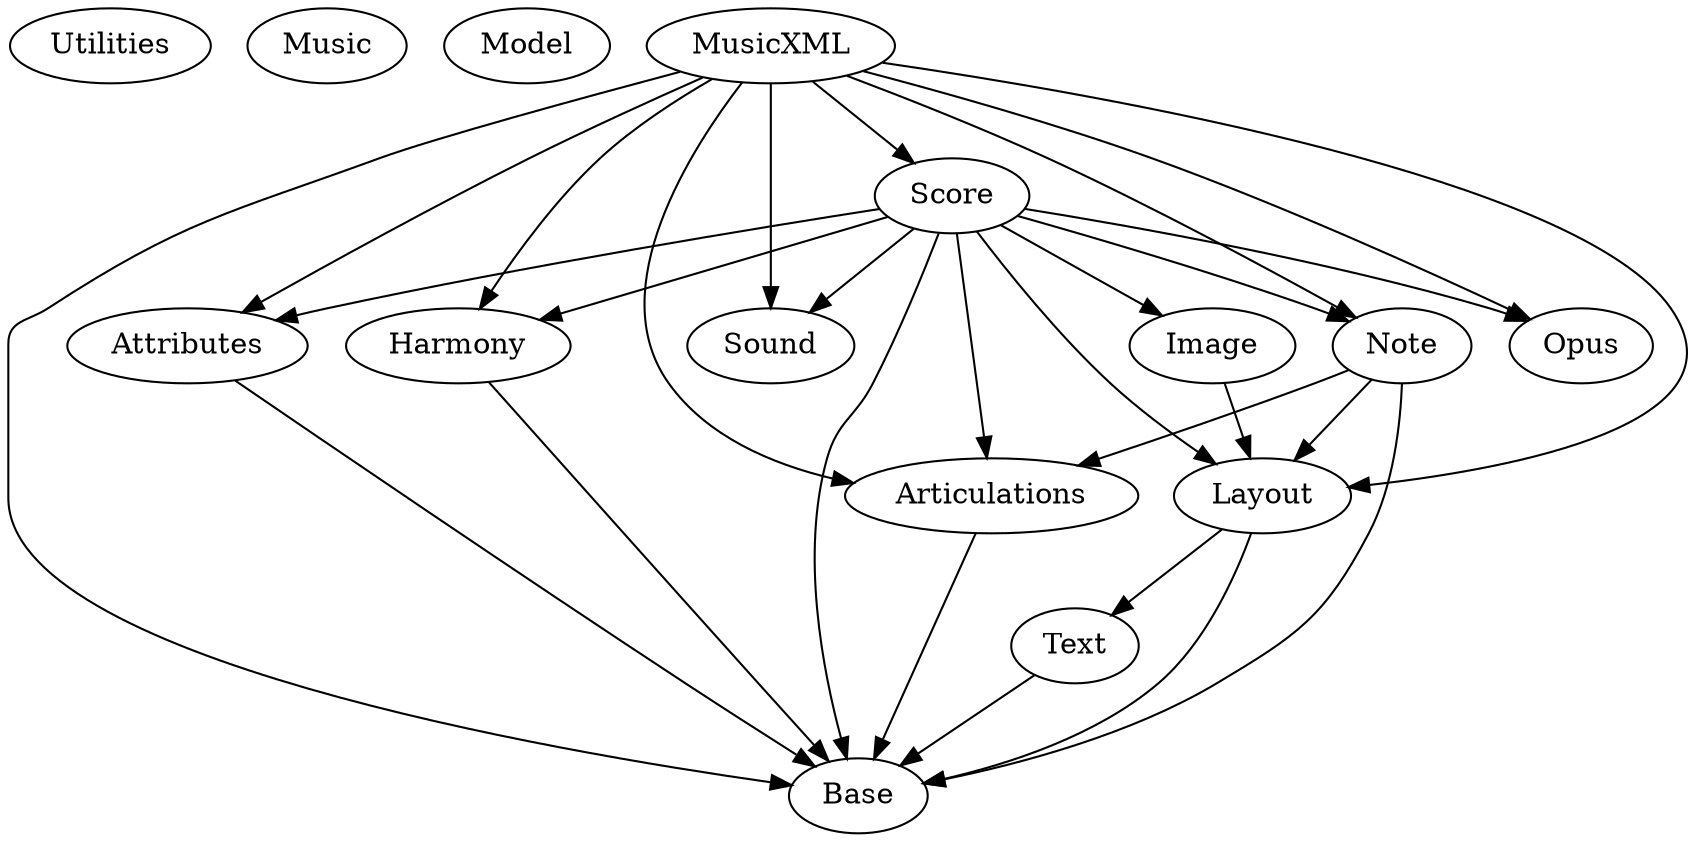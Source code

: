 

digraph Music { 
  
    Utilities;
    Music;
    Model;
    MusicXML; 
    MusicXML -> Base;
    MusicXML -> Layout;
    MusicXML -> Articulations;
    MusicXML -> Attributes;
    MusicXML -> Harmony;
    MusicXML -> Sound;
    MusicXML -> Note;
    MusicXML -> Opus;
    MusicXML -> Score;
    
    Text          -> Base;
    
    Layout        -> Text;
    Layout        -> Base;

    Articulations -> Base;
    Attributes    -> Base;
    
    Harmony -> Base;      

    Image -> Layout;
    
    Note -> Layout; 
    Note -> Base;
    Note -> Articulations;
    
    Score -> Base;
    Score -> Image;
    Score -> Layout;
    Score -> Articulations;
    Score -> Attributes;
    Score -> Harmony;
    Score -> Sound;
    Score -> Note;
    Score -> Opus;
}
